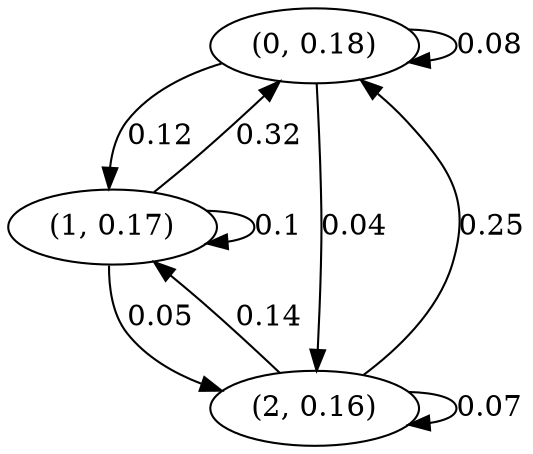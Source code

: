 digraph {
    0 [ label = "(0, 0.18)" ]
    1 [ label = "(1, 0.17)" ]
    2 [ label = "(2, 0.16)" ]
    0 -> 0 [ label = "0.08" ]
    1 -> 1 [ label = "0.1" ]
    2 -> 2 [ label = "0.07" ]
    1 -> 0 [ label = "0.32" ]
    2 -> 0 [ label = "0.25" ]
    0 -> 1 [ label = "0.12" ]
    2 -> 1 [ label = "0.14" ]
    0 -> 2 [ label = "0.04" ]
    1 -> 2 [ label = "0.05" ]
}

